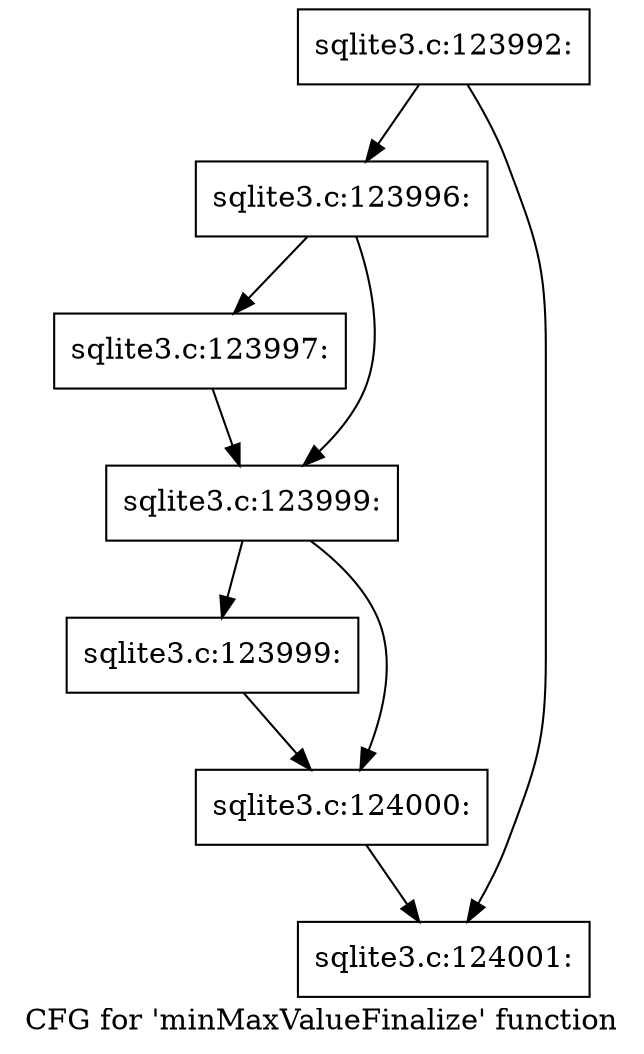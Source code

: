 digraph "CFG for 'minMaxValueFinalize' function" {
	label="CFG for 'minMaxValueFinalize' function";

	Node0x55c0f61fe9a0 [shape=record,label="{sqlite3.c:123992:}"];
	Node0x55c0f61fe9a0 -> Node0x55c0f8781af0;
	Node0x55c0f61fe9a0 -> Node0x55c0f8781b40;
	Node0x55c0f8781af0 [shape=record,label="{sqlite3.c:123996:}"];
	Node0x55c0f8781af0 -> Node0x55c0f8781e10;
	Node0x55c0f8781af0 -> Node0x55c0f8781e60;
	Node0x55c0f8781e10 [shape=record,label="{sqlite3.c:123997:}"];
	Node0x55c0f8781e10 -> Node0x55c0f8781e60;
	Node0x55c0f8781e60 [shape=record,label="{sqlite3.c:123999:}"];
	Node0x55c0f8781e60 -> Node0x55c0f8782550;
	Node0x55c0f8781e60 -> Node0x55c0f87825a0;
	Node0x55c0f8782550 [shape=record,label="{sqlite3.c:123999:}"];
	Node0x55c0f8782550 -> Node0x55c0f87825a0;
	Node0x55c0f87825a0 [shape=record,label="{sqlite3.c:124000:}"];
	Node0x55c0f87825a0 -> Node0x55c0f8781b40;
	Node0x55c0f8781b40 [shape=record,label="{sqlite3.c:124001:}"];
}
